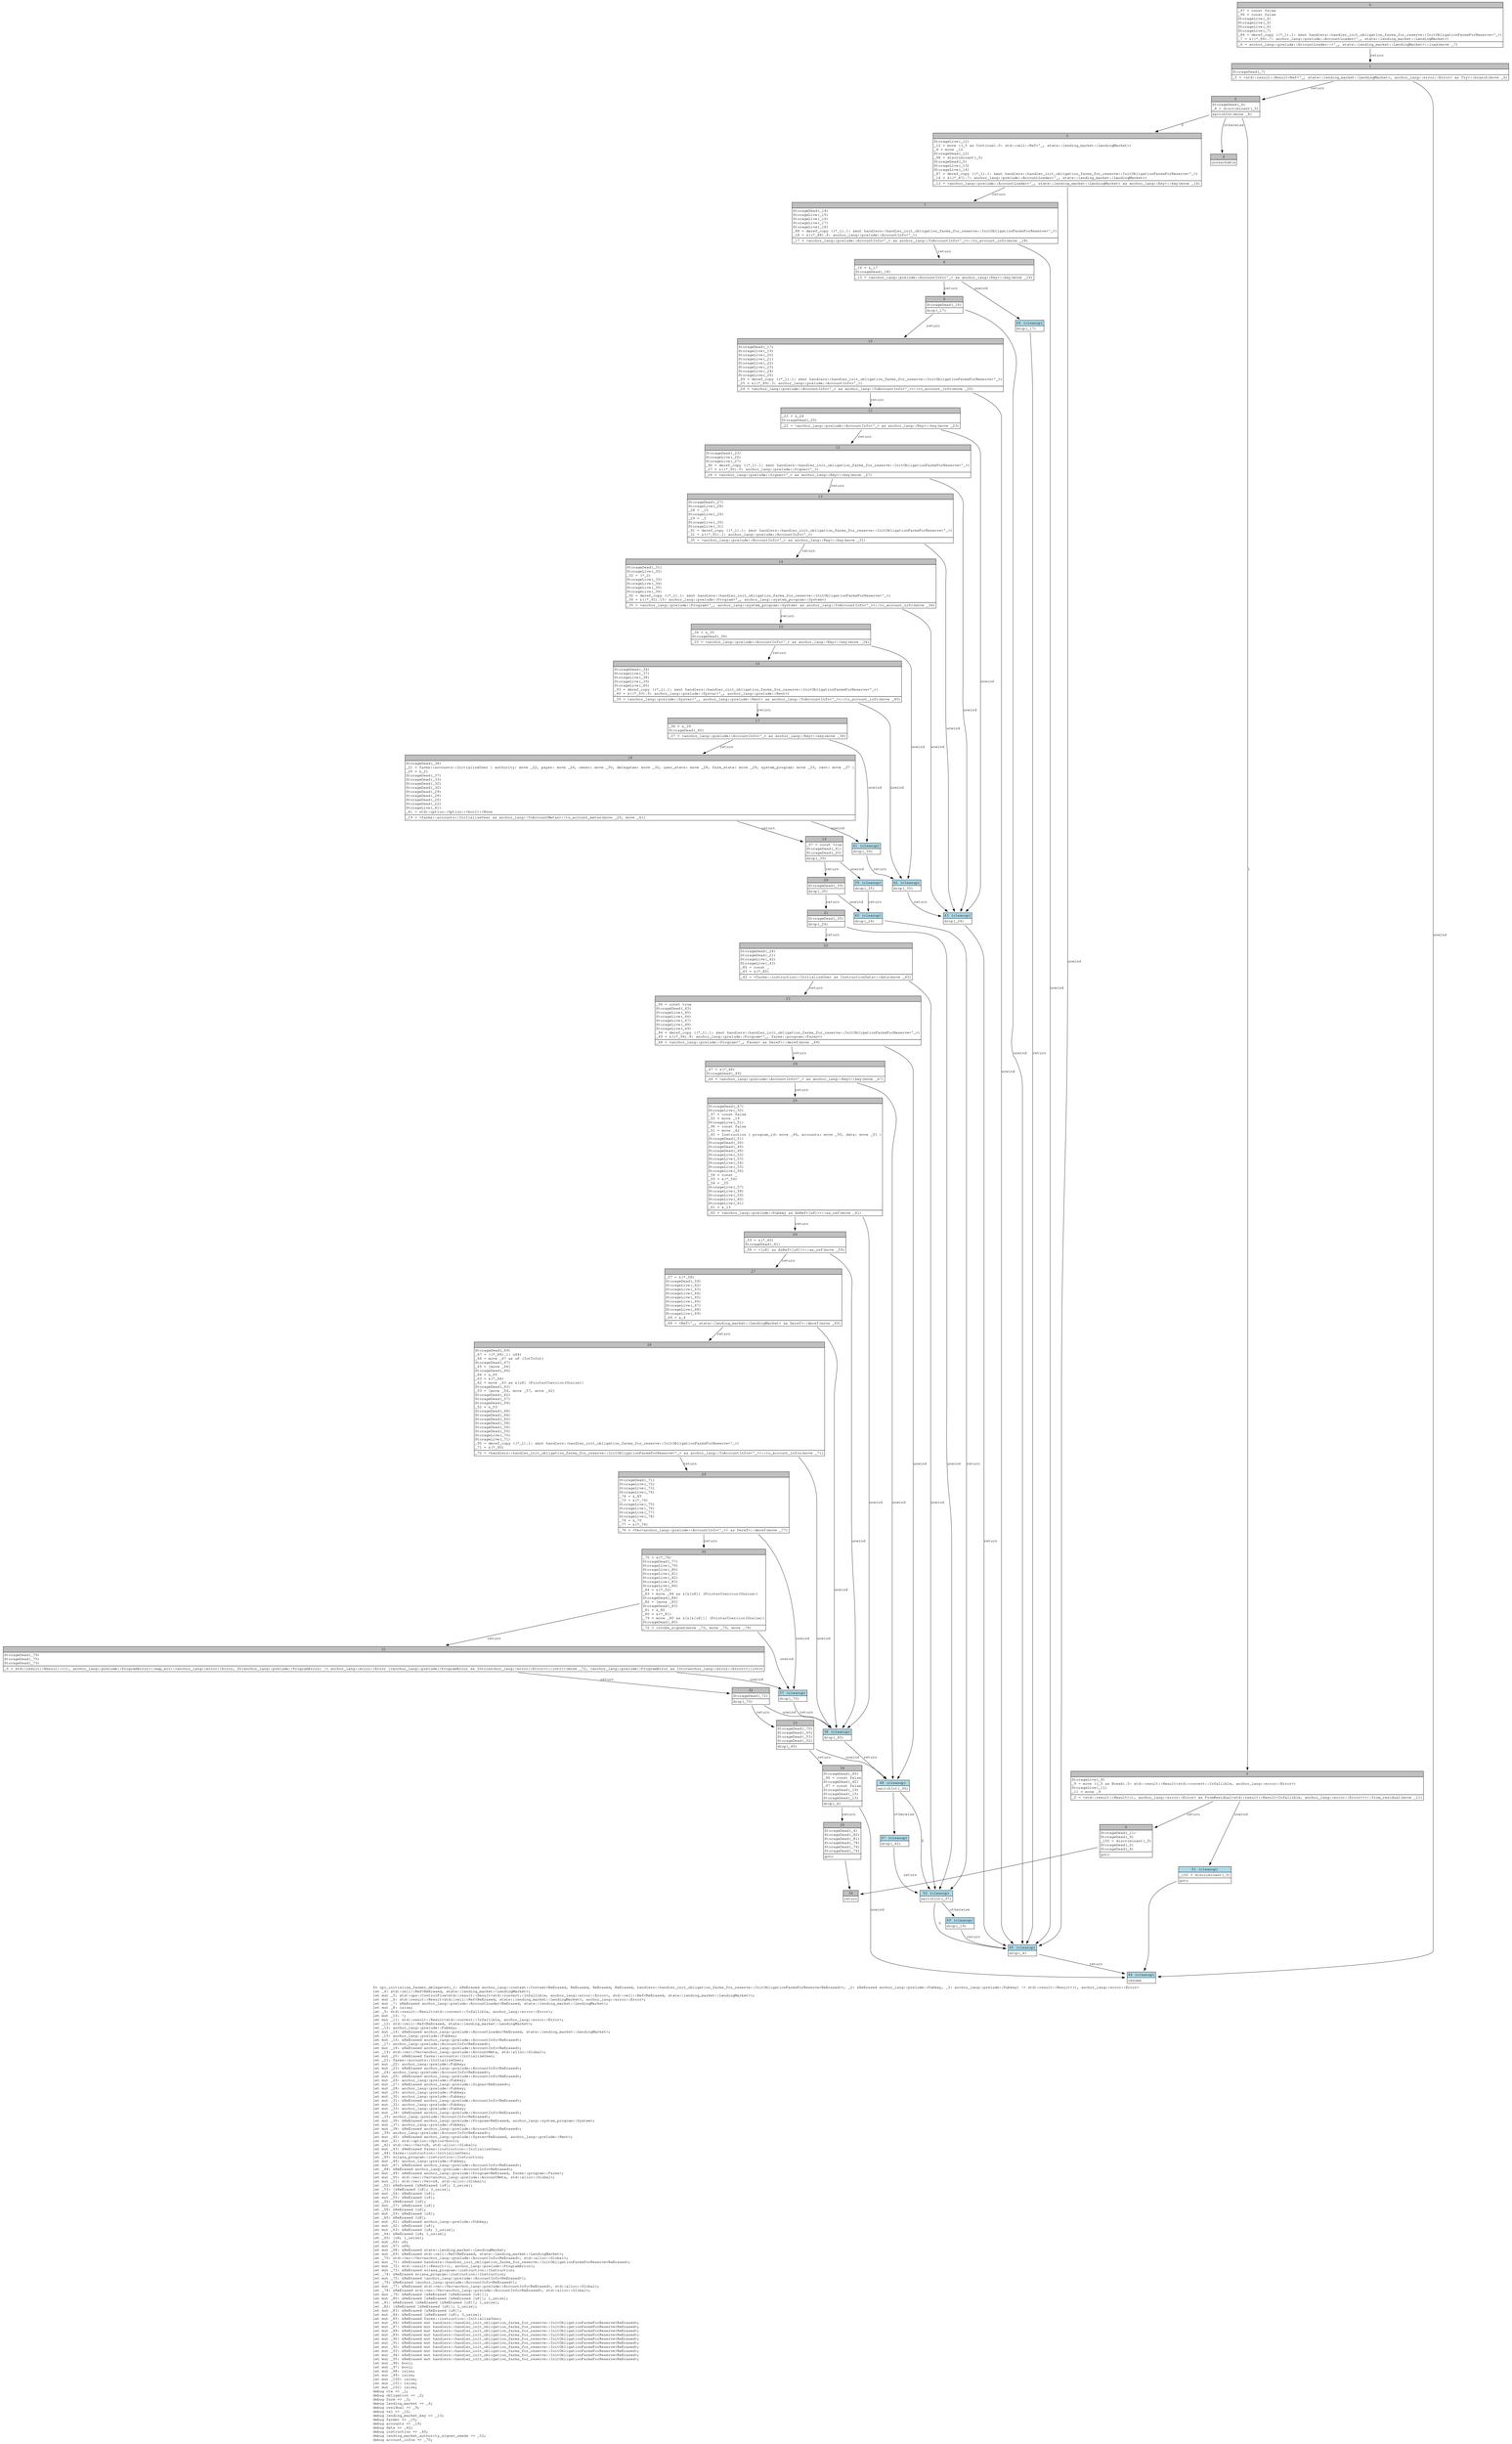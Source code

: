 digraph Mir_0_1080 {
    graph [fontname="Courier, monospace"];
    node [fontname="Courier, monospace"];
    edge [fontname="Courier, monospace"];
    label=<fn cpi_initialize_farmer_delegated(_1: &amp;ReErased anchor_lang::context::Context&lt;ReErased, ReErased, ReErased, ReErased, handlers::handler_init_obligation_farms_for_reserve::InitObligationFarmsForReserve&lt;ReErased&gt;&gt;, _2: &amp;ReErased anchor_lang::prelude::Pubkey, _3: anchor_lang::prelude::Pubkey) -&gt; std::result::Result&lt;(), anchor_lang::error::Error&gt;<br align="left"/>let _4: std::cell::Ref&lt;ReErased, state::lending_market::LendingMarket&gt;;<br align="left"/>let mut _5: std::ops::ControlFlow&lt;std::result::Result&lt;std::convert::Infallible, anchor_lang::error::Error&gt;, std::cell::Ref&lt;ReErased, state::lending_market::LendingMarket&gt;&gt;;<br align="left"/>let mut _6: std::result::Result&lt;std::cell::Ref&lt;ReErased, state::lending_market::LendingMarket&gt;, anchor_lang::error::Error&gt;;<br align="left"/>let mut _7: &amp;ReErased anchor_lang::prelude::AccountLoader&lt;ReErased, state::lending_market::LendingMarket&gt;;<br align="left"/>let mut _8: isize;<br align="left"/>let _9: std::result::Result&lt;std::convert::Infallible, anchor_lang::error::Error&gt;;<br align="left"/>let mut _10: !;<br align="left"/>let mut _11: std::result::Result&lt;std::convert::Infallible, anchor_lang::error::Error&gt;;<br align="left"/>let _12: std::cell::Ref&lt;ReErased, state::lending_market::LendingMarket&gt;;<br align="left"/>let _13: anchor_lang::prelude::Pubkey;<br align="left"/>let mut _14: &amp;ReErased anchor_lang::prelude::AccountLoader&lt;ReErased, state::lending_market::LendingMarket&gt;;<br align="left"/>let _15: anchor_lang::prelude::Pubkey;<br align="left"/>let mut _16: &amp;ReErased anchor_lang::prelude::AccountInfo&lt;ReErased&gt;;<br align="left"/>let _17: anchor_lang::prelude::AccountInfo&lt;ReErased&gt;;<br align="left"/>let mut _18: &amp;ReErased anchor_lang::prelude::AccountInfo&lt;ReErased&gt;;<br align="left"/>let _19: std::vec::Vec&lt;anchor_lang::prelude::AccountMeta, std::alloc::Global&gt;;<br align="left"/>let mut _20: &amp;ReErased farms::accounts::InitializeUser;<br align="left"/>let _21: farms::accounts::InitializeUser;<br align="left"/>let mut _22: anchor_lang::prelude::Pubkey;<br align="left"/>let mut _23: &amp;ReErased anchor_lang::prelude::AccountInfo&lt;ReErased&gt;;<br align="left"/>let _24: anchor_lang::prelude::AccountInfo&lt;ReErased&gt;;<br align="left"/>let mut _25: &amp;ReErased anchor_lang::prelude::AccountInfo&lt;ReErased&gt;;<br align="left"/>let mut _26: anchor_lang::prelude::Pubkey;<br align="left"/>let mut _27: &amp;ReErased anchor_lang::prelude::Signer&lt;ReErased&gt;;<br align="left"/>let mut _28: anchor_lang::prelude::Pubkey;<br align="left"/>let mut _29: anchor_lang::prelude::Pubkey;<br align="left"/>let mut _30: anchor_lang::prelude::Pubkey;<br align="left"/>let mut _31: &amp;ReErased anchor_lang::prelude::AccountInfo&lt;ReErased&gt;;<br align="left"/>let mut _32: anchor_lang::prelude::Pubkey;<br align="left"/>let mut _33: anchor_lang::prelude::Pubkey;<br align="left"/>let mut _34: &amp;ReErased anchor_lang::prelude::AccountInfo&lt;ReErased&gt;;<br align="left"/>let _35: anchor_lang::prelude::AccountInfo&lt;ReErased&gt;;<br align="left"/>let mut _36: &amp;ReErased anchor_lang::prelude::Program&lt;ReErased, anchor_lang::system_program::System&gt;;<br align="left"/>let mut _37: anchor_lang::prelude::Pubkey;<br align="left"/>let mut _38: &amp;ReErased anchor_lang::prelude::AccountInfo&lt;ReErased&gt;;<br align="left"/>let _39: anchor_lang::prelude::AccountInfo&lt;ReErased&gt;;<br align="left"/>let mut _40: &amp;ReErased anchor_lang::prelude::Sysvar&lt;ReErased, anchor_lang::prelude::Rent&gt;;<br align="left"/>let mut _41: std::option::Option&lt;bool&gt;;<br align="left"/>let _42: std::vec::Vec&lt;u8, std::alloc::Global&gt;;<br align="left"/>let mut _43: &amp;ReErased farms::instruction::InitializeUser;<br align="left"/>let _44: farms::instruction::InitializeUser;<br align="left"/>let _45: solana_program::instruction::Instruction;<br align="left"/>let mut _46: anchor_lang::prelude::Pubkey;<br align="left"/>let mut _47: &amp;ReErased anchor_lang::prelude::AccountInfo&lt;ReErased&gt;;<br align="left"/>let _48: &amp;ReErased anchor_lang::prelude::AccountInfo&lt;ReErased&gt;;<br align="left"/>let mut _49: &amp;ReErased anchor_lang::prelude::Program&lt;ReErased, farms::program::Farms&gt;;<br align="left"/>let mut _50: std::vec::Vec&lt;anchor_lang::prelude::AccountMeta, std::alloc::Global&gt;;<br align="left"/>let mut _51: std::vec::Vec&lt;u8, std::alloc::Global&gt;;<br align="left"/>let _52: &amp;ReErased [&amp;ReErased [u8]; 3_usize];<br align="left"/>let _53: [&amp;ReErased [u8]; 3_usize];<br align="left"/>let mut _54: &amp;ReErased [u8];<br align="left"/>let mut _55: &amp;ReErased [u8];<br align="left"/>let _56: &amp;ReErased [u8];<br align="left"/>let mut _57: &amp;ReErased [u8];<br align="left"/>let _58: &amp;ReErased [u8];<br align="left"/>let mut _59: &amp;ReErased [u8];<br align="left"/>let _60: &amp;ReErased [u8];<br align="left"/>let mut _61: &amp;ReErased anchor_lang::prelude::Pubkey;<br align="left"/>let mut _62: &amp;ReErased [u8];<br align="left"/>let mut _63: &amp;ReErased [u8; 1_usize];<br align="left"/>let _64: &amp;ReErased [u8; 1_usize];<br align="left"/>let _65: [u8; 1_usize];<br align="left"/>let mut _66: u8;<br align="left"/>let mut _67: u64;<br align="left"/>let mut _68: &amp;ReErased state::lending_market::LendingMarket;<br align="left"/>let mut _69: &amp;ReErased std::cell::Ref&lt;ReErased, state::lending_market::LendingMarket&gt;;<br align="left"/>let _70: std::vec::Vec&lt;anchor_lang::prelude::AccountInfo&lt;ReErased&gt;, std::alloc::Global&gt;;<br align="left"/>let mut _71: &amp;ReErased handlers::handler_init_obligation_farms_for_reserve::InitObligationFarmsForReserve&lt;ReErased&gt;;<br align="left"/>let mut _72: std::result::Result&lt;(), anchor_lang::prelude::ProgramError&gt;;<br align="left"/>let mut _73: &amp;ReErased solana_program::instruction::Instruction;<br align="left"/>let _74: &amp;ReErased solana_program::instruction::Instruction;<br align="left"/>let mut _75: &amp;ReErased [anchor_lang::prelude::AccountInfo&lt;ReErased&gt;];<br align="left"/>let _76: &amp;ReErased [anchor_lang::prelude::AccountInfo&lt;ReErased&gt;];<br align="left"/>let mut _77: &amp;ReErased std::vec::Vec&lt;anchor_lang::prelude::AccountInfo&lt;ReErased&gt;, std::alloc::Global&gt;;<br align="left"/>let _78: &amp;ReErased std::vec::Vec&lt;anchor_lang::prelude::AccountInfo&lt;ReErased&gt;, std::alloc::Global&gt;;<br align="left"/>let mut _79: &amp;ReErased [&amp;ReErased [&amp;ReErased [u8]]];<br align="left"/>let mut _80: &amp;ReErased [&amp;ReErased [&amp;ReErased [u8]]; 1_usize];<br align="left"/>let _81: &amp;ReErased [&amp;ReErased [&amp;ReErased [u8]]; 1_usize];<br align="left"/>let _82: [&amp;ReErased [&amp;ReErased [u8]]; 1_usize];<br align="left"/>let mut _83: &amp;ReErased [&amp;ReErased [u8]];<br align="left"/>let mut _84: &amp;ReErased [&amp;ReErased [u8]; 3_usize];<br align="left"/>let mut _85: &amp;ReErased farms::instruction::InitializeUser;<br align="left"/>let mut _86: &amp;ReErased mut handlers::handler_init_obligation_farms_for_reserve::InitObligationFarmsForReserve&lt;ReErased&gt;;<br align="left"/>let mut _87: &amp;ReErased mut handlers::handler_init_obligation_farms_for_reserve::InitObligationFarmsForReserve&lt;ReErased&gt;;<br align="left"/>let mut _88: &amp;ReErased mut handlers::handler_init_obligation_farms_for_reserve::InitObligationFarmsForReserve&lt;ReErased&gt;;<br align="left"/>let mut _89: &amp;ReErased mut handlers::handler_init_obligation_farms_for_reserve::InitObligationFarmsForReserve&lt;ReErased&gt;;<br align="left"/>let mut _90: &amp;ReErased mut handlers::handler_init_obligation_farms_for_reserve::InitObligationFarmsForReserve&lt;ReErased&gt;;<br align="left"/>let mut _91: &amp;ReErased mut handlers::handler_init_obligation_farms_for_reserve::InitObligationFarmsForReserve&lt;ReErased&gt;;<br align="left"/>let mut _92: &amp;ReErased mut handlers::handler_init_obligation_farms_for_reserve::InitObligationFarmsForReserve&lt;ReErased&gt;;<br align="left"/>let mut _93: &amp;ReErased mut handlers::handler_init_obligation_farms_for_reserve::InitObligationFarmsForReserve&lt;ReErased&gt;;<br align="left"/>let mut _94: &amp;ReErased mut handlers::handler_init_obligation_farms_for_reserve::InitObligationFarmsForReserve&lt;ReErased&gt;;<br align="left"/>let mut _95: &amp;ReErased mut handlers::handler_init_obligation_farms_for_reserve::InitObligationFarmsForReserve&lt;ReErased&gt;;<br align="left"/>let mut _96: bool;<br align="left"/>let mut _97: bool;<br align="left"/>let mut _98: isize;<br align="left"/>let mut _99: isize;<br align="left"/>let mut _100: isize;<br align="left"/>let mut _101: isize;<br align="left"/>let mut _102: isize;<br align="left"/>debug ctx =&gt; _1;<br align="left"/>debug obligation =&gt; _2;<br align="left"/>debug farm =&gt; _3;<br align="left"/>debug lending_market =&gt; _4;<br align="left"/>debug residual =&gt; _9;<br align="left"/>debug val =&gt; _12;<br align="left"/>debug lending_market_key =&gt; _13;<br align="left"/>debug farmer =&gt; _15;<br align="left"/>debug accounts =&gt; _19;<br align="left"/>debug data =&gt; _42;<br align="left"/>debug instruction =&gt; _45;<br align="left"/>debug lending_market_authority_signer_seeds =&gt; _52;<br align="left"/>debug account_infos =&gt; _70;<br align="left"/>>;
    bb0__0_1080 [shape="none", label=<<table border="0" cellborder="1" cellspacing="0"><tr><td bgcolor="gray" align="center" colspan="1">0</td></tr><tr><td align="left" balign="left">_97 = const false<br/>_96 = const false<br/>StorageLive(_4)<br/>StorageLive(_5)<br/>StorageLive(_6)<br/>StorageLive(_7)<br/>_86 = deref_copy ((*_1).1: &amp;mut handlers::handler_init_obligation_farms_for_reserve::InitObligationFarmsForReserve&lt;'_&gt;)<br/>_7 = &amp;((*_86).7: anchor_lang::prelude::AccountLoader&lt;'_, state::lending_market::LendingMarket&gt;)<br/></td></tr><tr><td align="left">_6 = anchor_lang::prelude::AccountLoader::&lt;'_, state::lending_market::LendingMarket&gt;::load(move _7)</td></tr></table>>];
    bb1__0_1080 [shape="none", label=<<table border="0" cellborder="1" cellspacing="0"><tr><td bgcolor="gray" align="center" colspan="1">1</td></tr><tr><td align="left" balign="left">StorageDead(_7)<br/></td></tr><tr><td align="left">_5 = &lt;std::result::Result&lt;Ref&lt;'_, state::lending_market::LendingMarket&gt;, anchor_lang::error::Error&gt; as Try&gt;::branch(move _6)</td></tr></table>>];
    bb2__0_1080 [shape="none", label=<<table border="0" cellborder="1" cellspacing="0"><tr><td bgcolor="gray" align="center" colspan="1">2</td></tr><tr><td align="left" balign="left">StorageDead(_6)<br/>_8 = discriminant(_5)<br/></td></tr><tr><td align="left">switchInt(move _8)</td></tr></table>>];
    bb3__0_1080 [shape="none", label=<<table border="0" cellborder="1" cellspacing="0"><tr><td bgcolor="gray" align="center" colspan="1">3</td></tr><tr><td align="left" balign="left">StorageLive(_12)<br/>_12 = move ((_5 as Continue).0: std::cell::Ref&lt;'_, state::lending_market::LendingMarket&gt;)<br/>_4 = move _12<br/>StorageDead(_12)<br/>_98 = discriminant(_5)<br/>StorageDead(_5)<br/>StorageLive(_13)<br/>StorageLive(_14)<br/>_87 = deref_copy ((*_1).1: &amp;mut handlers::handler_init_obligation_farms_for_reserve::InitObligationFarmsForReserve&lt;'_&gt;)<br/>_14 = &amp;((*_87).7: anchor_lang::prelude::AccountLoader&lt;'_, state::lending_market::LendingMarket&gt;)<br/></td></tr><tr><td align="left">_13 = &lt;anchor_lang::prelude::AccountLoader&lt;'_, state::lending_market::LendingMarket&gt; as anchor_lang::Key&gt;::key(move _14)</td></tr></table>>];
    bb4__0_1080 [shape="none", label=<<table border="0" cellborder="1" cellspacing="0"><tr><td bgcolor="gray" align="center" colspan="1">4</td></tr><tr><td align="left">unreachable</td></tr></table>>];
    bb5__0_1080 [shape="none", label=<<table border="0" cellborder="1" cellspacing="0"><tr><td bgcolor="gray" align="center" colspan="1">5</td></tr><tr><td align="left" balign="left">StorageLive(_9)<br/>_9 = move ((_5 as Break).0: std::result::Result&lt;std::convert::Infallible, anchor_lang::error::Error&gt;)<br/>StorageLive(_11)<br/>_11 = move _9<br/></td></tr><tr><td align="left">_0 = &lt;std::result::Result&lt;(), anchor_lang::error::Error&gt; as FromResidual&lt;std::result::Result&lt;Infallible, anchor_lang::error::Error&gt;&gt;&gt;::from_residual(move _11)</td></tr></table>>];
    bb6__0_1080 [shape="none", label=<<table border="0" cellborder="1" cellspacing="0"><tr><td bgcolor="gray" align="center" colspan="1">6</td></tr><tr><td align="left" balign="left">StorageDead(_11)<br/>StorageDead(_9)<br/>_100 = discriminant(_5)<br/>StorageDead(_5)<br/>StorageDead(_4)<br/></td></tr><tr><td align="left">goto</td></tr></table>>];
    bb7__0_1080 [shape="none", label=<<table border="0" cellborder="1" cellspacing="0"><tr><td bgcolor="gray" align="center" colspan="1">7</td></tr><tr><td align="left" balign="left">StorageDead(_14)<br/>StorageLive(_15)<br/>StorageLive(_16)<br/>StorageLive(_17)<br/>StorageLive(_18)<br/>_88 = deref_copy ((*_1).1: &amp;mut handlers::handler_init_obligation_farms_for_reserve::InitObligationFarmsForReserve&lt;'_&gt;)<br/>_18 = &amp;((*_88).6: anchor_lang::prelude::AccountInfo&lt;'_&gt;)<br/></td></tr><tr><td align="left">_17 = &lt;anchor_lang::prelude::AccountInfo&lt;'_&gt; as anchor_lang::ToAccountInfo&lt;'_&gt;&gt;::to_account_info(move _18)</td></tr></table>>];
    bb8__0_1080 [shape="none", label=<<table border="0" cellborder="1" cellspacing="0"><tr><td bgcolor="gray" align="center" colspan="1">8</td></tr><tr><td align="left" balign="left">_16 = &amp;_17<br/>StorageDead(_18)<br/></td></tr><tr><td align="left">_15 = &lt;anchor_lang::prelude::AccountInfo&lt;'_&gt; as anchor_lang::Key&gt;::key(move _16)</td></tr></table>>];
    bb9__0_1080 [shape="none", label=<<table border="0" cellborder="1" cellspacing="0"><tr><td bgcolor="gray" align="center" colspan="1">9</td></tr><tr><td align="left" balign="left">StorageDead(_16)<br/></td></tr><tr><td align="left">drop(_17)</td></tr></table>>];
    bb10__0_1080 [shape="none", label=<<table border="0" cellborder="1" cellspacing="0"><tr><td bgcolor="gray" align="center" colspan="1">10</td></tr><tr><td align="left" balign="left">StorageDead(_17)<br/>StorageLive(_19)<br/>StorageLive(_20)<br/>StorageLive(_21)<br/>StorageLive(_22)<br/>StorageLive(_23)<br/>StorageLive(_24)<br/>StorageLive(_25)<br/>_89 = deref_copy ((*_1).1: &amp;mut handlers::handler_init_obligation_farms_for_reserve::InitObligationFarmsForReserve&lt;'_&gt;)<br/>_25 = &amp;((*_89).3: anchor_lang::prelude::AccountInfo&lt;'_&gt;)<br/></td></tr><tr><td align="left">_24 = &lt;anchor_lang::prelude::AccountInfo&lt;'_&gt; as anchor_lang::ToAccountInfo&lt;'_&gt;&gt;::to_account_info(move _25)</td></tr></table>>];
    bb11__0_1080 [shape="none", label=<<table border="0" cellborder="1" cellspacing="0"><tr><td bgcolor="gray" align="center" colspan="1">11</td></tr><tr><td align="left" balign="left">_23 = &amp;_24<br/>StorageDead(_25)<br/></td></tr><tr><td align="left">_22 = &lt;anchor_lang::prelude::AccountInfo&lt;'_&gt; as anchor_lang::Key&gt;::key(move _23)</td></tr></table>>];
    bb12__0_1080 [shape="none", label=<<table border="0" cellborder="1" cellspacing="0"><tr><td bgcolor="gray" align="center" colspan="1">12</td></tr><tr><td align="left" balign="left">StorageDead(_23)<br/>StorageLive(_26)<br/>StorageLive(_27)<br/>_90 = deref_copy ((*_1).1: &amp;mut handlers::handler_init_obligation_farms_for_reserve::InitObligationFarmsForReserve&lt;'_&gt;)<br/>_27 = &amp;((*_90).0: anchor_lang::prelude::Signer&lt;'_&gt;)<br/></td></tr><tr><td align="left">_26 = &lt;anchor_lang::prelude::Signer&lt;'_&gt; as anchor_lang::Key&gt;::key(move _27)</td></tr></table>>];
    bb13__0_1080 [shape="none", label=<<table border="0" cellborder="1" cellspacing="0"><tr><td bgcolor="gray" align="center" colspan="1">13</td></tr><tr><td align="left" balign="left">StorageDead(_27)<br/>StorageLive(_28)<br/>_28 = _15<br/>StorageLive(_29)<br/>_29 = _3<br/>StorageLive(_30)<br/>StorageLive(_31)<br/>_91 = deref_copy ((*_1).1: &amp;mut handlers::handler_init_obligation_farms_for_reserve::InitObligationFarmsForReserve&lt;'_&gt;)<br/>_31 = &amp;((*_91).1: anchor_lang::prelude::AccountInfo&lt;'_&gt;)<br/></td></tr><tr><td align="left">_30 = &lt;anchor_lang::prelude::AccountInfo&lt;'_&gt; as anchor_lang::Key&gt;::key(move _31)</td></tr></table>>];
    bb14__0_1080 [shape="none", label=<<table border="0" cellborder="1" cellspacing="0"><tr><td bgcolor="gray" align="center" colspan="1">14</td></tr><tr><td align="left" balign="left">StorageDead(_31)<br/>StorageLive(_32)<br/>_32 = (*_2)<br/>StorageLive(_33)<br/>StorageLive(_34)<br/>StorageLive(_35)<br/>StorageLive(_36)<br/>_92 = deref_copy ((*_1).1: &amp;mut handlers::handler_init_obligation_farms_for_reserve::InitObligationFarmsForReserve&lt;'_&gt;)<br/>_36 = &amp;((*_92).10: anchor_lang::prelude::Program&lt;'_, anchor_lang::system_program::System&gt;)<br/></td></tr><tr><td align="left">_35 = &lt;anchor_lang::prelude::Program&lt;'_, anchor_lang::system_program::System&gt; as anchor_lang::ToAccountInfo&lt;'_&gt;&gt;::to_account_info(move _36)</td></tr></table>>];
    bb15__0_1080 [shape="none", label=<<table border="0" cellborder="1" cellspacing="0"><tr><td bgcolor="gray" align="center" colspan="1">15</td></tr><tr><td align="left" balign="left">_34 = &amp;_35<br/>StorageDead(_36)<br/></td></tr><tr><td align="left">_33 = &lt;anchor_lang::prelude::AccountInfo&lt;'_&gt; as anchor_lang::Key&gt;::key(move _34)</td></tr></table>>];
    bb16__0_1080 [shape="none", label=<<table border="0" cellborder="1" cellspacing="0"><tr><td bgcolor="gray" align="center" colspan="1">16</td></tr><tr><td align="left" balign="left">StorageDead(_34)<br/>StorageLive(_37)<br/>StorageLive(_38)<br/>StorageLive(_39)<br/>StorageLive(_40)<br/>_93 = deref_copy ((*_1).1: &amp;mut handlers::handler_init_obligation_farms_for_reserve::InitObligationFarmsForReserve&lt;'_&gt;)<br/>_40 = &amp;((*_93).9: anchor_lang::prelude::Sysvar&lt;'_, anchor_lang::prelude::Rent&gt;)<br/></td></tr><tr><td align="left">_39 = &lt;anchor_lang::prelude::Sysvar&lt;'_, anchor_lang::prelude::Rent&gt; as anchor_lang::ToAccountInfo&lt;'_&gt;&gt;::to_account_info(move _40)</td></tr></table>>];
    bb17__0_1080 [shape="none", label=<<table border="0" cellborder="1" cellspacing="0"><tr><td bgcolor="gray" align="center" colspan="1">17</td></tr><tr><td align="left" balign="left">_38 = &amp;_39<br/>StorageDead(_40)<br/></td></tr><tr><td align="left">_37 = &lt;anchor_lang::prelude::AccountInfo&lt;'_&gt; as anchor_lang::Key&gt;::key(move _38)</td></tr></table>>];
    bb18__0_1080 [shape="none", label=<<table border="0" cellborder="1" cellspacing="0"><tr><td bgcolor="gray" align="center" colspan="1">18</td></tr><tr><td align="left" balign="left">StorageDead(_38)<br/>_21 = farms::accounts::InitializeUser { authority: move _22, payer: move _26, owner: move _30, delegatee: move _32, user_state: move _28, farm_state: move _29, system_program: move _33, rent: move _37 }<br/>_20 = &amp;_21<br/>StorageDead(_37)<br/>StorageDead(_33)<br/>StorageDead(_32)<br/>StorageDead(_30)<br/>StorageDead(_29)<br/>StorageDead(_28)<br/>StorageDead(_26)<br/>StorageDead(_22)<br/>StorageLive(_41)<br/>_41 = std::option::Option::&lt;bool&gt;::None<br/></td></tr><tr><td align="left">_19 = &lt;farms::accounts::InitializeUser as anchor_lang::ToAccountMetas&gt;::to_account_metas(move _20, move _41)</td></tr></table>>];
    bb19__0_1080 [shape="none", label=<<table border="0" cellborder="1" cellspacing="0"><tr><td bgcolor="gray" align="center" colspan="1">19</td></tr><tr><td align="left" balign="left">_97 = const true<br/>StorageDead(_41)<br/>StorageDead(_20)<br/></td></tr><tr><td align="left">drop(_39)</td></tr></table>>];
    bb20__0_1080 [shape="none", label=<<table border="0" cellborder="1" cellspacing="0"><tr><td bgcolor="gray" align="center" colspan="1">20</td></tr><tr><td align="left" balign="left">StorageDead(_39)<br/></td></tr><tr><td align="left">drop(_35)</td></tr></table>>];
    bb21__0_1080 [shape="none", label=<<table border="0" cellborder="1" cellspacing="0"><tr><td bgcolor="gray" align="center" colspan="1">21</td></tr><tr><td align="left" balign="left">StorageDead(_35)<br/></td></tr><tr><td align="left">drop(_24)</td></tr></table>>];
    bb22__0_1080 [shape="none", label=<<table border="0" cellborder="1" cellspacing="0"><tr><td bgcolor="gray" align="center" colspan="1">22</td></tr><tr><td align="left" balign="left">StorageDead(_24)<br/>StorageDead(_21)<br/>StorageLive(_42)<br/>StorageLive(_43)<br/>_85 = const _<br/>_43 = &amp;(*_85)<br/></td></tr><tr><td align="left">_42 = &lt;farms::instruction::InitializeUser as InstructionData&gt;::data(move _43)</td></tr></table>>];
    bb23__0_1080 [shape="none", label=<<table border="0" cellborder="1" cellspacing="0"><tr><td bgcolor="gray" align="center" colspan="1">23</td></tr><tr><td align="left" balign="left">_96 = const true<br/>StorageDead(_43)<br/>StorageLive(_45)<br/>StorageLive(_46)<br/>StorageLive(_47)<br/>StorageLive(_48)<br/>StorageLive(_49)<br/>_94 = deref_copy ((*_1).1: &amp;mut handlers::handler_init_obligation_farms_for_reserve::InitObligationFarmsForReserve&lt;'_&gt;)<br/>_49 = &amp;((*_94).8: anchor_lang::prelude::Program&lt;'_, farms::program::Farms&gt;)<br/></td></tr><tr><td align="left">_48 = &lt;anchor_lang::prelude::Program&lt;'_, Farms&gt; as Deref&gt;::deref(move _49)</td></tr></table>>];
    bb24__0_1080 [shape="none", label=<<table border="0" cellborder="1" cellspacing="0"><tr><td bgcolor="gray" align="center" colspan="1">24</td></tr><tr><td align="left" balign="left">_47 = &amp;(*_48)<br/>StorageDead(_49)<br/></td></tr><tr><td align="left">_46 = &lt;anchor_lang::prelude::AccountInfo&lt;'_&gt; as anchor_lang::Key&gt;::key(move _47)</td></tr></table>>];
    bb25__0_1080 [shape="none", label=<<table border="0" cellborder="1" cellspacing="0"><tr><td bgcolor="gray" align="center" colspan="1">25</td></tr><tr><td align="left" balign="left">StorageDead(_47)<br/>StorageLive(_50)<br/>_97 = const false<br/>_50 = move _19<br/>StorageLive(_51)<br/>_96 = const false<br/>_51 = move _42<br/>_45 = Instruction { program_id: move _46, accounts: move _50, data: move _51 }<br/>StorageDead(_51)<br/>StorageDead(_50)<br/>StorageDead(_46)<br/>StorageDead(_48)<br/>StorageLive(_52)<br/>StorageLive(_53)<br/>StorageLive(_54)<br/>StorageLive(_55)<br/>StorageLive(_56)<br/>_56 = const _<br/>_55 = &amp;(*_56)<br/>_54 = _55<br/>StorageLive(_57)<br/>StorageLive(_58)<br/>StorageLive(_59)<br/>StorageLive(_60)<br/>StorageLive(_61)<br/>_61 = &amp;_13<br/></td></tr><tr><td align="left">_60 = &lt;anchor_lang::prelude::Pubkey as AsRef&lt;[u8]&gt;&gt;::as_ref(move _61)</td></tr></table>>];
    bb26__0_1080 [shape="none", label=<<table border="0" cellborder="1" cellspacing="0"><tr><td bgcolor="gray" align="center" colspan="1">26</td></tr><tr><td align="left" balign="left">_59 = &amp;(*_60)<br/>StorageDead(_61)<br/></td></tr><tr><td align="left">_58 = &lt;[u8] as AsRef&lt;[u8]&gt;&gt;::as_ref(move _59)</td></tr></table>>];
    bb27__0_1080 [shape="none", label=<<table border="0" cellborder="1" cellspacing="0"><tr><td bgcolor="gray" align="center" colspan="1">27</td></tr><tr><td align="left" balign="left">_57 = &amp;(*_58)<br/>StorageDead(_59)<br/>StorageLive(_62)<br/>StorageLive(_63)<br/>StorageLive(_64)<br/>StorageLive(_65)<br/>StorageLive(_66)<br/>StorageLive(_67)<br/>StorageLive(_68)<br/>StorageLive(_69)<br/>_69 = &amp;_4<br/></td></tr><tr><td align="left">_68 = &lt;Ref&lt;'_, state::lending_market::LendingMarket&gt; as Deref&gt;::deref(move _69)</td></tr></table>>];
    bb28__0_1080 [shape="none", label=<<table border="0" cellborder="1" cellspacing="0"><tr><td bgcolor="gray" align="center" colspan="1">28</td></tr><tr><td align="left" balign="left">StorageDead(_69)<br/>_67 = ((*_68).1: u64)<br/>_66 = move _67 as u8 (IntToInt)<br/>StorageDead(_67)<br/>_65 = [move _66]<br/>StorageDead(_66)<br/>_64 = &amp;_65<br/>_63 = &amp;(*_64)<br/>_62 = move _63 as &amp;[u8] (PointerCoercion(Unsize))<br/>StorageDead(_63)<br/>_53 = [move _54, move _57, move _62]<br/>StorageDead(_62)<br/>StorageDead(_57)<br/>StorageDead(_54)<br/>_52 = &amp;_53<br/>StorageDead(_68)<br/>StorageDead(_64)<br/>StorageDead(_60)<br/>StorageDead(_58)<br/>StorageDead(_56)<br/>StorageDead(_55)<br/>StorageLive(_70)<br/>StorageLive(_71)<br/>_95 = deref_copy ((*_1).1: &amp;mut handlers::handler_init_obligation_farms_for_reserve::InitObligationFarmsForReserve&lt;'_&gt;)<br/>_71 = &amp;(*_95)<br/></td></tr><tr><td align="left">_70 = &lt;handlers::handler_init_obligation_farms_for_reserve::InitObligationFarmsForReserve&lt;'_&gt; as anchor_lang::ToAccountInfos&lt;'_&gt;&gt;::to_account_infos(move _71)</td></tr></table>>];
    bb29__0_1080 [shape="none", label=<<table border="0" cellborder="1" cellspacing="0"><tr><td bgcolor="gray" align="center" colspan="1">29</td></tr><tr><td align="left" balign="left">StorageDead(_71)<br/>StorageLive(_72)<br/>StorageLive(_73)<br/>StorageLive(_74)<br/>_74 = &amp;_45<br/>_73 = &amp;(*_74)<br/>StorageLive(_75)<br/>StorageLive(_76)<br/>StorageLive(_77)<br/>StorageLive(_78)<br/>_78 = &amp;_70<br/>_77 = &amp;(*_78)<br/></td></tr><tr><td align="left">_76 = &lt;Vec&lt;anchor_lang::prelude::AccountInfo&lt;'_&gt;&gt; as Deref&gt;::deref(move _77)</td></tr></table>>];
    bb30__0_1080 [shape="none", label=<<table border="0" cellborder="1" cellspacing="0"><tr><td bgcolor="gray" align="center" colspan="1">30</td></tr><tr><td align="left" balign="left">_75 = &amp;(*_76)<br/>StorageDead(_77)<br/>StorageLive(_79)<br/>StorageLive(_80)<br/>StorageLive(_81)<br/>StorageLive(_82)<br/>StorageLive(_83)<br/>StorageLive(_84)<br/>_84 = &amp;(*_52)<br/>_83 = move _84 as &amp;[&amp;[u8]] (PointerCoercion(Unsize))<br/>StorageDead(_84)<br/>_82 = [move _83]<br/>StorageDead(_83)<br/>_81 = &amp;_82<br/>_80 = &amp;(*_81)<br/>_79 = move _80 as &amp;[&amp;[&amp;[u8]]] (PointerCoercion(Unsize))<br/>StorageDead(_80)<br/></td></tr><tr><td align="left">_72 = invoke_signed(move _73, move _75, move _79)</td></tr></table>>];
    bb31__0_1080 [shape="none", label=<<table border="0" cellborder="1" cellspacing="0"><tr><td bgcolor="gray" align="center" colspan="1">31</td></tr><tr><td align="left" balign="left">StorageDead(_79)<br/>StorageDead(_75)<br/>StorageDead(_73)<br/></td></tr><tr><td align="left">_0 = std::result::Result::&lt;(), anchor_lang::prelude::ProgramError&gt;::map_err::&lt;anchor_lang::error::Error, fn(anchor_lang::prelude::ProgramError) -&gt; anchor_lang::error::Error {&lt;anchor_lang::prelude::ProgramError as Into&lt;anchor_lang::error::Error&gt;&gt;::into}&gt;(move _72, &lt;anchor_lang::prelude::ProgramError as Into&lt;anchor_lang::error::Error&gt;&gt;::into)</td></tr></table>>];
    bb32__0_1080 [shape="none", label=<<table border="0" cellborder="1" cellspacing="0"><tr><td bgcolor="gray" align="center" colspan="1">32</td></tr><tr><td align="left" balign="left">StorageDead(_72)<br/></td></tr><tr><td align="left">drop(_70)</td></tr></table>>];
    bb33__0_1080 [shape="none", label=<<table border="0" cellborder="1" cellspacing="0"><tr><td bgcolor="gray" align="center" colspan="1">33</td></tr><tr><td align="left" balign="left">StorageDead(_70)<br/>StorageDead(_65)<br/>StorageDead(_53)<br/>StorageDead(_52)<br/></td></tr><tr><td align="left">drop(_45)</td></tr></table>>];
    bb34__0_1080 [shape="none", label=<<table border="0" cellborder="1" cellspacing="0"><tr><td bgcolor="gray" align="center" colspan="1">34</td></tr><tr><td align="left" balign="left">StorageDead(_45)<br/>_96 = const false<br/>StorageDead(_42)<br/>_97 = const false<br/>StorageDead(_19)<br/>StorageDead(_15)<br/>StorageDead(_13)<br/></td></tr><tr><td align="left">drop(_4)</td></tr></table>>];
    bb35__0_1080 [shape="none", label=<<table border="0" cellborder="1" cellspacing="0"><tr><td bgcolor="gray" align="center" colspan="1">35</td></tr><tr><td align="left" balign="left">StorageDead(_4)<br/>StorageDead(_82)<br/>StorageDead(_81)<br/>StorageDead(_78)<br/>StorageDead(_76)<br/>StorageDead(_74)<br/></td></tr><tr><td align="left">goto</td></tr></table>>];
    bb36__0_1080 [shape="none", label=<<table border="0" cellborder="1" cellspacing="0"><tr><td bgcolor="gray" align="center" colspan="1">36</td></tr><tr><td align="left">return</td></tr></table>>];
    bb37__0_1080 [shape="none", label=<<table border="0" cellborder="1" cellspacing="0"><tr><td bgcolor="lightblue" align="center" colspan="1">37 (cleanup)</td></tr><tr><td align="left">drop(_70)</td></tr></table>>];
    bb38__0_1080 [shape="none", label=<<table border="0" cellborder="1" cellspacing="0"><tr><td bgcolor="lightblue" align="center" colspan="1">38 (cleanup)</td></tr><tr><td align="left">drop(_45)</td></tr></table>>];
    bb39__0_1080 [shape="none", label=<<table border="0" cellborder="1" cellspacing="0"><tr><td bgcolor="lightblue" align="center" colspan="1">39 (cleanup)</td></tr><tr><td align="left">drop(_35)</td></tr></table>>];
    bb40__0_1080 [shape="none", label=<<table border="0" cellborder="1" cellspacing="0"><tr><td bgcolor="lightblue" align="center" colspan="1">40 (cleanup)</td></tr><tr><td align="left">drop(_24)</td></tr></table>>];
    bb41__0_1080 [shape="none", label=<<table border="0" cellborder="1" cellspacing="0"><tr><td bgcolor="lightblue" align="center" colspan="1">41 (cleanup)</td></tr><tr><td align="left">drop(_39)</td></tr></table>>];
    bb42__0_1080 [shape="none", label=<<table border="0" cellborder="1" cellspacing="0"><tr><td bgcolor="lightblue" align="center" colspan="1">42 (cleanup)</td></tr><tr><td align="left">drop(_35)</td></tr></table>>];
    bb43__0_1080 [shape="none", label=<<table border="0" cellborder="1" cellspacing="0"><tr><td bgcolor="lightblue" align="center" colspan="1">43 (cleanup)</td></tr><tr><td align="left">drop(_24)</td></tr></table>>];
    bb44__0_1080 [shape="none", label=<<table border="0" cellborder="1" cellspacing="0"><tr><td bgcolor="lightblue" align="center" colspan="1">44 (cleanup)</td></tr><tr><td align="left">drop(_17)</td></tr></table>>];
    bb45__0_1080 [shape="none", label=<<table border="0" cellborder="1" cellspacing="0"><tr><td bgcolor="lightblue" align="center" colspan="1">45 (cleanup)</td></tr><tr><td align="left">drop(_4)</td></tr></table>>];
    bb46__0_1080 [shape="none", label=<<table border="0" cellborder="1" cellspacing="0"><tr><td bgcolor="lightblue" align="center" colspan="1">46 (cleanup)</td></tr><tr><td align="left">resume</td></tr></table>>];
    bb47__0_1080 [shape="none", label=<<table border="0" cellborder="1" cellspacing="0"><tr><td bgcolor="lightblue" align="center" colspan="1">47 (cleanup)</td></tr><tr><td align="left">drop(_42)</td></tr></table>>];
    bb48__0_1080 [shape="none", label=<<table border="0" cellborder="1" cellspacing="0"><tr><td bgcolor="lightblue" align="center" colspan="1">48 (cleanup)</td></tr><tr><td align="left">switchInt(_96)</td></tr></table>>];
    bb49__0_1080 [shape="none", label=<<table border="0" cellborder="1" cellspacing="0"><tr><td bgcolor="lightblue" align="center" colspan="1">49 (cleanup)</td></tr><tr><td align="left">drop(_19)</td></tr></table>>];
    bb50__0_1080 [shape="none", label=<<table border="0" cellborder="1" cellspacing="0"><tr><td bgcolor="lightblue" align="center" colspan="1">50 (cleanup)</td></tr><tr><td align="left">switchInt(_97)</td></tr></table>>];
    bb51__0_1080 [shape="none", label=<<table border="0" cellborder="1" cellspacing="0"><tr><td bgcolor="lightblue" align="center" colspan="1">51 (cleanup)</td></tr><tr><td align="left" balign="left">_102 = discriminant(_5)<br/></td></tr><tr><td align="left">goto</td></tr></table>>];
    bb0__0_1080 -> bb1__0_1080 [label="return"];
    bb1__0_1080 -> bb2__0_1080 [label="return"];
    bb1__0_1080 -> bb46__0_1080 [label="unwind"];
    bb2__0_1080 -> bb3__0_1080 [label="0"];
    bb2__0_1080 -> bb5__0_1080 [label="1"];
    bb2__0_1080 -> bb4__0_1080 [label="otherwise"];
    bb3__0_1080 -> bb7__0_1080 [label="return"];
    bb3__0_1080 -> bb45__0_1080 [label="unwind"];
    bb5__0_1080 -> bb6__0_1080 [label="return"];
    bb5__0_1080 -> bb51__0_1080 [label="unwind"];
    bb6__0_1080 -> bb36__0_1080 [label=""];
    bb7__0_1080 -> bb8__0_1080 [label="return"];
    bb7__0_1080 -> bb45__0_1080 [label="unwind"];
    bb8__0_1080 -> bb9__0_1080 [label="return"];
    bb8__0_1080 -> bb44__0_1080 [label="unwind"];
    bb9__0_1080 -> bb10__0_1080 [label="return"];
    bb9__0_1080 -> bb45__0_1080 [label="unwind"];
    bb10__0_1080 -> bb11__0_1080 [label="return"];
    bb10__0_1080 -> bb45__0_1080 [label="unwind"];
    bb11__0_1080 -> bb12__0_1080 [label="return"];
    bb11__0_1080 -> bb43__0_1080 [label="unwind"];
    bb12__0_1080 -> bb13__0_1080 [label="return"];
    bb12__0_1080 -> bb43__0_1080 [label="unwind"];
    bb13__0_1080 -> bb14__0_1080 [label="return"];
    bb13__0_1080 -> bb43__0_1080 [label="unwind"];
    bb14__0_1080 -> bb15__0_1080 [label="return"];
    bb14__0_1080 -> bb43__0_1080 [label="unwind"];
    bb15__0_1080 -> bb16__0_1080 [label="return"];
    bb15__0_1080 -> bb42__0_1080 [label="unwind"];
    bb16__0_1080 -> bb17__0_1080 [label="return"];
    bb16__0_1080 -> bb42__0_1080 [label="unwind"];
    bb17__0_1080 -> bb18__0_1080 [label="return"];
    bb17__0_1080 -> bb41__0_1080 [label="unwind"];
    bb18__0_1080 -> bb19__0_1080 [label="return"];
    bb18__0_1080 -> bb41__0_1080 [label="unwind"];
    bb19__0_1080 -> bb20__0_1080 [label="return"];
    bb19__0_1080 -> bb39__0_1080 [label="unwind"];
    bb20__0_1080 -> bb21__0_1080 [label="return"];
    bb20__0_1080 -> bb40__0_1080 [label="unwind"];
    bb21__0_1080 -> bb22__0_1080 [label="return"];
    bb21__0_1080 -> bb50__0_1080 [label="unwind"];
    bb22__0_1080 -> bb23__0_1080 [label="return"];
    bb22__0_1080 -> bb50__0_1080 [label="unwind"];
    bb23__0_1080 -> bb24__0_1080 [label="return"];
    bb23__0_1080 -> bb48__0_1080 [label="unwind"];
    bb24__0_1080 -> bb25__0_1080 [label="return"];
    bb24__0_1080 -> bb48__0_1080 [label="unwind"];
    bb25__0_1080 -> bb26__0_1080 [label="return"];
    bb25__0_1080 -> bb38__0_1080 [label="unwind"];
    bb26__0_1080 -> bb27__0_1080 [label="return"];
    bb26__0_1080 -> bb38__0_1080 [label="unwind"];
    bb27__0_1080 -> bb28__0_1080 [label="return"];
    bb27__0_1080 -> bb38__0_1080 [label="unwind"];
    bb28__0_1080 -> bb29__0_1080 [label="return"];
    bb28__0_1080 -> bb38__0_1080 [label="unwind"];
    bb29__0_1080 -> bb30__0_1080 [label="return"];
    bb29__0_1080 -> bb37__0_1080 [label="unwind"];
    bb30__0_1080 -> bb31__0_1080 [label="return"];
    bb30__0_1080 -> bb37__0_1080 [label="unwind"];
    bb31__0_1080 -> bb32__0_1080 [label="return"];
    bb31__0_1080 -> bb37__0_1080 [label="unwind"];
    bb32__0_1080 -> bb33__0_1080 [label="return"];
    bb32__0_1080 -> bb38__0_1080 [label="unwind"];
    bb33__0_1080 -> bb34__0_1080 [label="return"];
    bb33__0_1080 -> bb48__0_1080 [label="unwind"];
    bb34__0_1080 -> bb35__0_1080 [label="return"];
    bb34__0_1080 -> bb46__0_1080 [label="unwind"];
    bb35__0_1080 -> bb36__0_1080 [label=""];
    bb37__0_1080 -> bb38__0_1080 [label="return"];
    bb38__0_1080 -> bb48__0_1080 [label="return"];
    bb39__0_1080 -> bb40__0_1080 [label="return"];
    bb40__0_1080 -> bb50__0_1080 [label="return"];
    bb41__0_1080 -> bb42__0_1080 [label="return"];
    bb42__0_1080 -> bb43__0_1080 [label="return"];
    bb43__0_1080 -> bb45__0_1080 [label="return"];
    bb44__0_1080 -> bb45__0_1080 [label="return"];
    bb45__0_1080 -> bb46__0_1080 [label="return"];
    bb47__0_1080 -> bb50__0_1080 [label="return"];
    bb48__0_1080 -> bb50__0_1080 [label="0"];
    bb48__0_1080 -> bb47__0_1080 [label="otherwise"];
    bb49__0_1080 -> bb45__0_1080 [label="return"];
    bb50__0_1080 -> bb45__0_1080 [label="0"];
    bb50__0_1080 -> bb49__0_1080 [label="otherwise"];
    bb51__0_1080 -> bb46__0_1080 [label=""];
}
